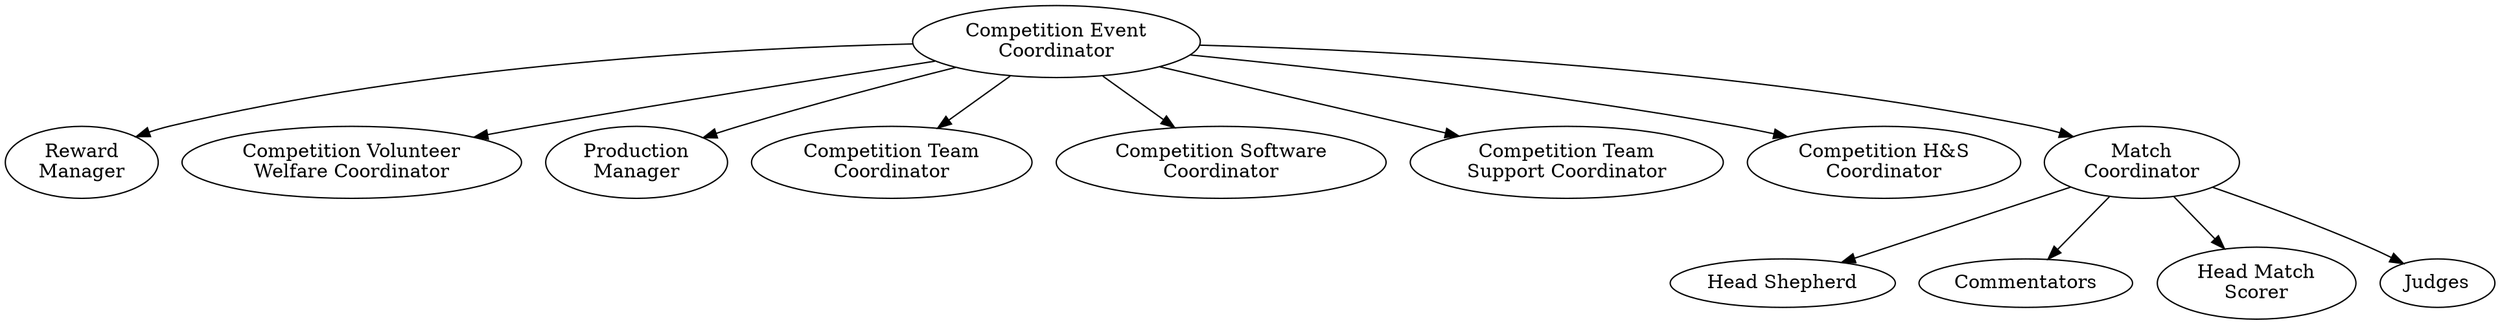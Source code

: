 digraph {
	# Competition Coordinator Subordinates
	comp_event_coord [label="Competition Event\nCoordinator" email="comp-event@studentrobotics.org"];

	# Competition Event Coordinator Subordinates
	reward_manager[label="Reward\nManager" contactsexclude=true];
	comp_volunteer_welfare[label="Competition Volunteer\nWelfare Coordinator" email="comp-welfare@studentrobotics.org"];
	prod_manager[label="Production\nManager" email="production-manager@studentrobotics.org"];
	comp_team_coord[label="Competition Team\nCoordinator" email="comp-teams@studentrobotics.org"];
	comp_sw_coord[label="Competition Software\nCoordinator" email="comp-software@studentrobotics.org"];
	comp_team_support_coord[label="Competition Team\nSupport Coordinator" email="comp-support@studentrobotics.org"];
	comp_hs_coord[label="Competition H&S\nCoordinator" email="comp-health-and-safety@studentrobotics.org"];
	comp_match_coord[label="Match\nCoordinator" email="matches@studentrobotics.org"];

	# Game Volunteer Coordinator Subordinates
	head_shepherd[label="Head Shepherd" email="shepherding@studentrobotics.org"];
	commentators[label="Commentators" contactsexclude=true];
	head_match_scorer[label="Head Match\nScorer" email="match-scoring@studentrobotics.org"];
	judges[label="Judges" contactsexclude=true];

	###### Connections between nodes
	comp_event_coord -> { reward_manager comp_volunteer_welfare
	            prod_manager comp_team_coord comp_match_coord
		comp_sw_coord comp_hs_coord
		comp_team_support_coord
		};

	comp_match_coord -> { head_shepherd commentators head_match_scorer judges };
}
